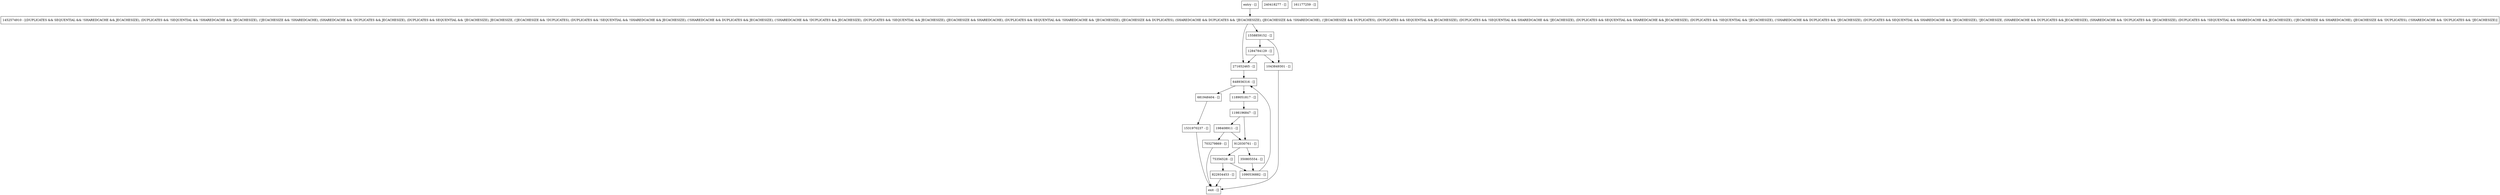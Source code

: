 digraph <init> {
node [shape=record];
648936316 [label="648936316 - []"];
1189051817 [label="1189051817 - []"];
912030761 [label="912030761 - []"];
822934453 [label="822934453 - []"];
240418277 [label="240418277 - []"];
1198196847 [label="1198196847 - []"];
1531970237 [label="1531970237 - []"];
1558859152 [label="1558859152 - []"];
1043849301 [label="1043849301 - []"];
entry [label="entry - []"];
exit [label="exit - []"];
75356528 [label="75356528 - []"];
681948404 [label="681948404 - []"];
1284784129 [label="1284784129 - []"];
161177259 [label="161177259 - []"];
1090536882 [label="1090536882 - []"];
271652465 [label="271652465 - []"];
1452574910 [label="1452574910 - [(DUPLICATES && SEQUENTIAL && !SHAREDCACHE && JECACHESIZE), (DUPLICATES && !SEQUENTIAL && !SHAREDCACHE && !JECACHESIZE), (!JECACHESIZE && !SHAREDCACHE), (SHAREDCACHE && !DUPLICATES && JECACHESIZE), (DUPLICATES && SEQUENTIAL && !JECACHESIZE), JECACHESIZE, (!JECACHESIZE && !DUPLICATES), (DUPLICATES && !SEQUENTIAL && !SHAREDCACHE && JECACHESIZE), (!SHAREDCACHE && DUPLICATES && JECACHESIZE), (!SHAREDCACHE && !DUPLICATES && JECACHESIZE), (DUPLICATES && !SEQUENTIAL && JECACHESIZE), (JECACHESIZE && SHAREDCACHE), (DUPLICATES && SEQUENTIAL && !SHAREDCACHE && !JECACHESIZE), (JECACHESIZE && DUPLICATES), (SHAREDCACHE && DUPLICATES && !JECACHESIZE), (JECACHESIZE && !SHAREDCACHE), (!JECACHESIZE && DUPLICATES), (DUPLICATES && SEQUENTIAL && JECACHESIZE), (DUPLICATES && !SEQUENTIAL && SHAREDCACHE && !JECACHESIZE), (DUPLICATES && SEQUENTIAL && SHAREDCACHE && JECACHESIZE), (DUPLICATES && !SEQUENTIAL && !JECACHESIZE), (!SHAREDCACHE && DUPLICATES && !JECACHESIZE), (DUPLICATES && SEQUENTIAL && SHAREDCACHE && !JECACHESIZE), !JECACHESIZE, (SHAREDCACHE && DUPLICATES && JECACHESIZE), (SHAREDCACHE && !DUPLICATES && !JECACHESIZE), (DUPLICATES && !SEQUENTIAL && SHAREDCACHE && JECACHESIZE), (!JECACHESIZE && SHAREDCACHE), (JECACHESIZE && !DUPLICATES), (!SHAREDCACHE && !DUPLICATES && !JECACHESIZE)]"];
350805554 [label="350805554 - []"];
198408911 [label="198408911 - []"];
703279869 [label="703279869 - []"];
entry;
exit;
648936316 -> 1189051817;
648936316 -> 681948404;
1189051817 -> 1198196847;
912030761 -> 75356528;
912030761 -> 350805554;
822934453 -> exit;
1198196847 -> 912030761;
1198196847 -> 198408911;
1531970237 -> exit;
1558859152 -> 1043849301;
1558859152 -> 1284784129;
1043849301 -> exit;
entry -> 1452574910;
75356528 -> 822934453;
75356528 -> 1090536882;
681948404 -> 1531970237;
1284784129 -> 1043849301;
1284784129 -> 271652465;
1090536882 -> 648936316;
271652465 -> 648936316;
1452574910 -> 1558859152;
1452574910 -> 271652465;
350805554 -> 1090536882;
198408911 -> 912030761;
198408911 -> 703279869;
703279869 -> exit;
}
